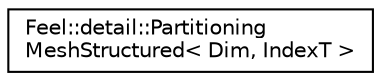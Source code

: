 digraph "Graphical Class Hierarchy"
{
 // LATEX_PDF_SIZE
  edge [fontname="Helvetica",fontsize="10",labelfontname="Helvetica",labelfontsize="10"];
  node [fontname="Helvetica",fontsize="10",shape=record];
  rankdir="LR";
  Node0 [label="Feel::detail::Partitioning\lMeshStructured\< Dim, IndexT \>",height=0.2,width=0.4,color="black", fillcolor="white", style="filled",URL="$classFeel_1_1detail_1_1PartitioningMeshStructured.html",tooltip=" "];
}
